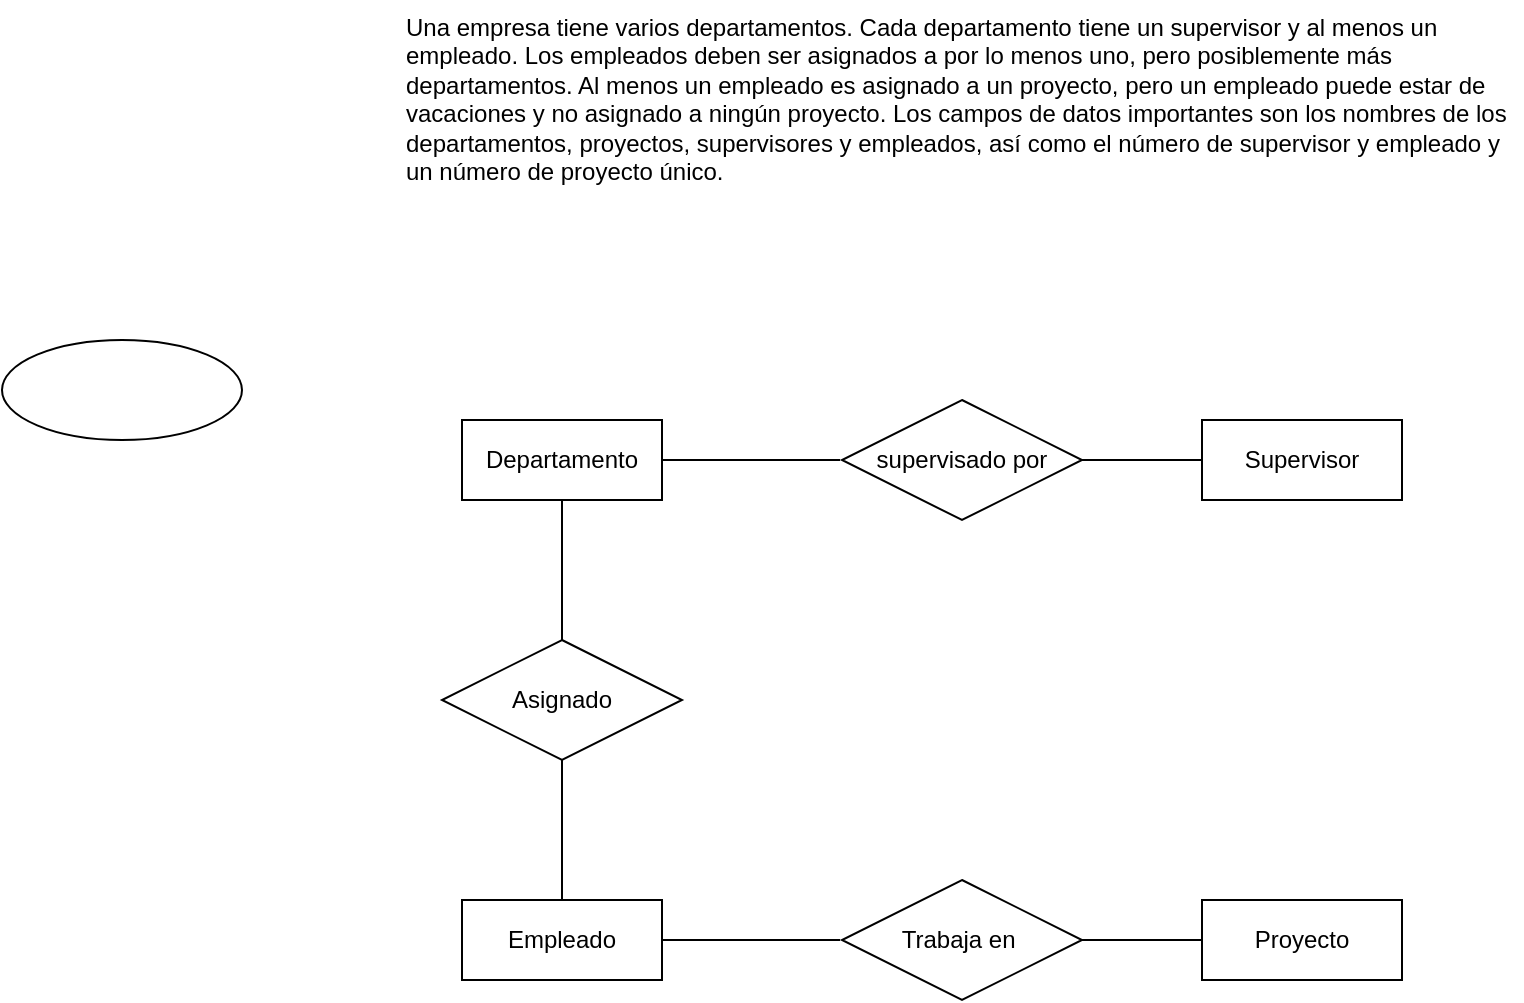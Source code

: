 <mxfile version="22.1.17" type="github">
  <diagram id="R2lEEEUBdFMjLlhIrx00" name="Page-1">
    <mxGraphModel dx="2284" dy="738" grid="1" gridSize="10" guides="1" tooltips="1" connect="1" arrows="1" fold="1" page="1" pageScale="1" pageWidth="850" pageHeight="1100" math="0" shadow="0" extFonts="Permanent Marker^https://fonts.googleapis.com/css?family=Permanent+Marker">
      <root>
        <mxCell id="0" />
        <mxCell id="1" parent="0" />
        <mxCell id="gceyH_S4P8IFakWFx-ya-1" value="Departamento" style="whiteSpace=wrap;html=1;align=center;" vertex="1" parent="1">
          <mxGeometry x="190" y="210" width="100" height="40" as="geometry" />
        </mxCell>
        <mxCell id="gceyH_S4P8IFakWFx-ya-2" value="supervisado por" style="shape=rhombus;perimeter=rhombusPerimeter;whiteSpace=wrap;html=1;align=center;" vertex="1" parent="1">
          <mxGeometry x="380" y="200" width="120" height="60" as="geometry" />
        </mxCell>
        <mxCell id="gceyH_S4P8IFakWFx-ya-3" value="Supervisor" style="whiteSpace=wrap;html=1;align=center;" vertex="1" parent="1">
          <mxGeometry x="560" y="210" width="100" height="40" as="geometry" />
        </mxCell>
        <mxCell id="gceyH_S4P8IFakWFx-ya-6" value="Asignado" style="shape=rhombus;perimeter=rhombusPerimeter;whiteSpace=wrap;html=1;align=center;" vertex="1" parent="1">
          <mxGeometry x="180" y="320" width="120" height="60" as="geometry" />
        </mxCell>
        <mxCell id="gceyH_S4P8IFakWFx-ya-7" value="Empleado" style="whiteSpace=wrap;html=1;align=center;" vertex="1" parent="1">
          <mxGeometry x="190" y="450" width="100" height="40" as="geometry" />
        </mxCell>
        <mxCell id="gceyH_S4P8IFakWFx-ya-8" value="Trabaja en&amp;nbsp;" style="shape=rhombus;perimeter=rhombusPerimeter;whiteSpace=wrap;html=1;align=center;" vertex="1" parent="1">
          <mxGeometry x="380" y="440" width="120" height="60" as="geometry" />
        </mxCell>
        <mxCell id="gceyH_S4P8IFakWFx-ya-9" value="Proyecto" style="whiteSpace=wrap;html=1;align=center;" vertex="1" parent="1">
          <mxGeometry x="560" y="450" width="100" height="40" as="geometry" />
        </mxCell>
        <mxCell id="gceyH_S4P8IFakWFx-ya-10" value="" style="endArrow=none;html=1;rounded=0;entryX=0.5;entryY=1;entryDx=0;entryDy=0;exitX=0.5;exitY=0;exitDx=0;exitDy=0;" edge="1" parent="1" source="gceyH_S4P8IFakWFx-ya-6" target="gceyH_S4P8IFakWFx-ya-1">
          <mxGeometry width="50" height="50" relative="1" as="geometry">
            <mxPoint x="140" y="310" as="sourcePoint" />
            <mxPoint x="190" y="260" as="targetPoint" />
          </mxGeometry>
        </mxCell>
        <mxCell id="gceyH_S4P8IFakWFx-ya-11" value="" style="endArrow=none;html=1;rounded=0;exitX=0.5;exitY=0;exitDx=0;exitDy=0;" edge="1" parent="1" source="gceyH_S4P8IFakWFx-ya-7">
          <mxGeometry width="50" height="50" relative="1" as="geometry">
            <mxPoint x="190" y="430" as="sourcePoint" />
            <mxPoint x="240" y="380" as="targetPoint" />
          </mxGeometry>
        </mxCell>
        <mxCell id="gceyH_S4P8IFakWFx-ya-12" value="" style="endArrow=none;html=1;rounded=0;exitX=1;exitY=0.5;exitDx=0;exitDy=0;" edge="1" parent="1" source="gceyH_S4P8IFakWFx-ya-1">
          <mxGeometry width="50" height="50" relative="1" as="geometry">
            <mxPoint x="329" y="280" as="sourcePoint" />
            <mxPoint x="379" y="230" as="targetPoint" />
          </mxGeometry>
        </mxCell>
        <mxCell id="gceyH_S4P8IFakWFx-ya-14" value="" style="endArrow=none;html=1;rounded=0;exitX=1;exitY=0.5;exitDx=0;exitDy=0;" edge="1" parent="1" source="gceyH_S4P8IFakWFx-ya-7">
          <mxGeometry width="50" height="50" relative="1" as="geometry">
            <mxPoint x="329" y="520" as="sourcePoint" />
            <mxPoint x="379" y="470" as="targetPoint" />
          </mxGeometry>
        </mxCell>
        <mxCell id="gceyH_S4P8IFakWFx-ya-15" value="" style="endArrow=none;html=1;rounded=0;entryX=0;entryY=0.5;entryDx=0;entryDy=0;" edge="1" parent="1" target="gceyH_S4P8IFakWFx-ya-9">
          <mxGeometry width="50" height="50" relative="1" as="geometry">
            <mxPoint x="499" y="470" as="sourcePoint" />
            <mxPoint x="549" y="420" as="targetPoint" />
          </mxGeometry>
        </mxCell>
        <mxCell id="gceyH_S4P8IFakWFx-ya-17" value="" style="endArrow=none;html=1;rounded=0;exitX=1;exitY=0.5;exitDx=0;exitDy=0;entryX=0;entryY=0.5;entryDx=0;entryDy=0;entryPerimeter=0;" edge="1" parent="1" source="gceyH_S4P8IFakWFx-ya-2" target="gceyH_S4P8IFakWFx-ya-3">
          <mxGeometry width="50" height="50" relative="1" as="geometry">
            <mxPoint x="480" y="380" as="sourcePoint" />
            <mxPoint x="530" y="330" as="targetPoint" />
          </mxGeometry>
        </mxCell>
        <mxCell id="gceyH_S4P8IFakWFx-ya-44" value="Una empresa tiene varios departamentos. Cada departamento tiene un supervisor y al menos un empleado. Los empleados deben ser asignados a por lo menos uno, pero posiblemente más departamentos. Al menos un empleado es asignado a un proyecto, pero un empleado puede estar de vacaciones y no asignado a ningún proyecto. Los campos de datos importantes son los nombres de los departamentos, proyectos, supervisores y empleados, así como el número de supervisor y empleado y un número de proyecto único." style="text;whiteSpace=wrap;" vertex="1" parent="1">
          <mxGeometry x="160" width="560" height="110" as="geometry" />
        </mxCell>
        <mxCell id="gceyH_S4P8IFakWFx-ya-45" value="" style="ellipse;whiteSpace=wrap;html=1;" vertex="1" parent="1">
          <mxGeometry x="-40" y="170" width="120" height="50" as="geometry" />
        </mxCell>
        <mxCell id="gceyH_S4P8IFakWFx-ya-46" value="" style="shape=table;startSize=0;container=1;collapsible=1;childLayout=tableLayout;fixedRows=1;rowLines=0;fontStyle=0;align=center;resizeLast=1;strokeColor=none;fillColor=none;collapsible=0;whiteSpace=wrap;html=1;" vertex="1" parent="1">
          <mxGeometry x="340" y="360" width="180" height="30" as="geometry" />
        </mxCell>
        <mxCell id="gceyH_S4P8IFakWFx-ya-47" value="" style="shape=tableRow;horizontal=0;startSize=0;swimlaneHead=0;swimlaneBody=0;fillColor=none;collapsible=0;dropTarget=0;points=[[0,0.5],[1,0.5]];portConstraint=eastwest;top=0;left=0;right=0;bottom=0;" vertex="1" parent="gceyH_S4P8IFakWFx-ya-46">
          <mxGeometry width="180" height="30" as="geometry" />
        </mxCell>
        <mxCell id="gceyH_S4P8IFakWFx-ya-48" value="" style="shape=partialRectangle;connectable=0;fillColor=none;top=0;left=0;bottom=0;right=0;editable=1;overflow=hidden;" vertex="1" parent="gceyH_S4P8IFakWFx-ya-47">
          <mxGeometry width="30" height="30" as="geometry">
            <mxRectangle width="30" height="30" as="alternateBounds" />
          </mxGeometry>
        </mxCell>
        <mxCell id="gceyH_S4P8IFakWFx-ya-49" value="" style="shape=partialRectangle;connectable=0;fillColor=none;top=0;left=0;bottom=0;right=0;align=left;spacingLeft=6;overflow=hidden;" vertex="1" parent="gceyH_S4P8IFakWFx-ya-47">
          <mxGeometry x="30" width="150" height="30" as="geometry">
            <mxRectangle width="150" height="30" as="alternateBounds" />
          </mxGeometry>
        </mxCell>
      </root>
    </mxGraphModel>
  </diagram>
</mxfile>
